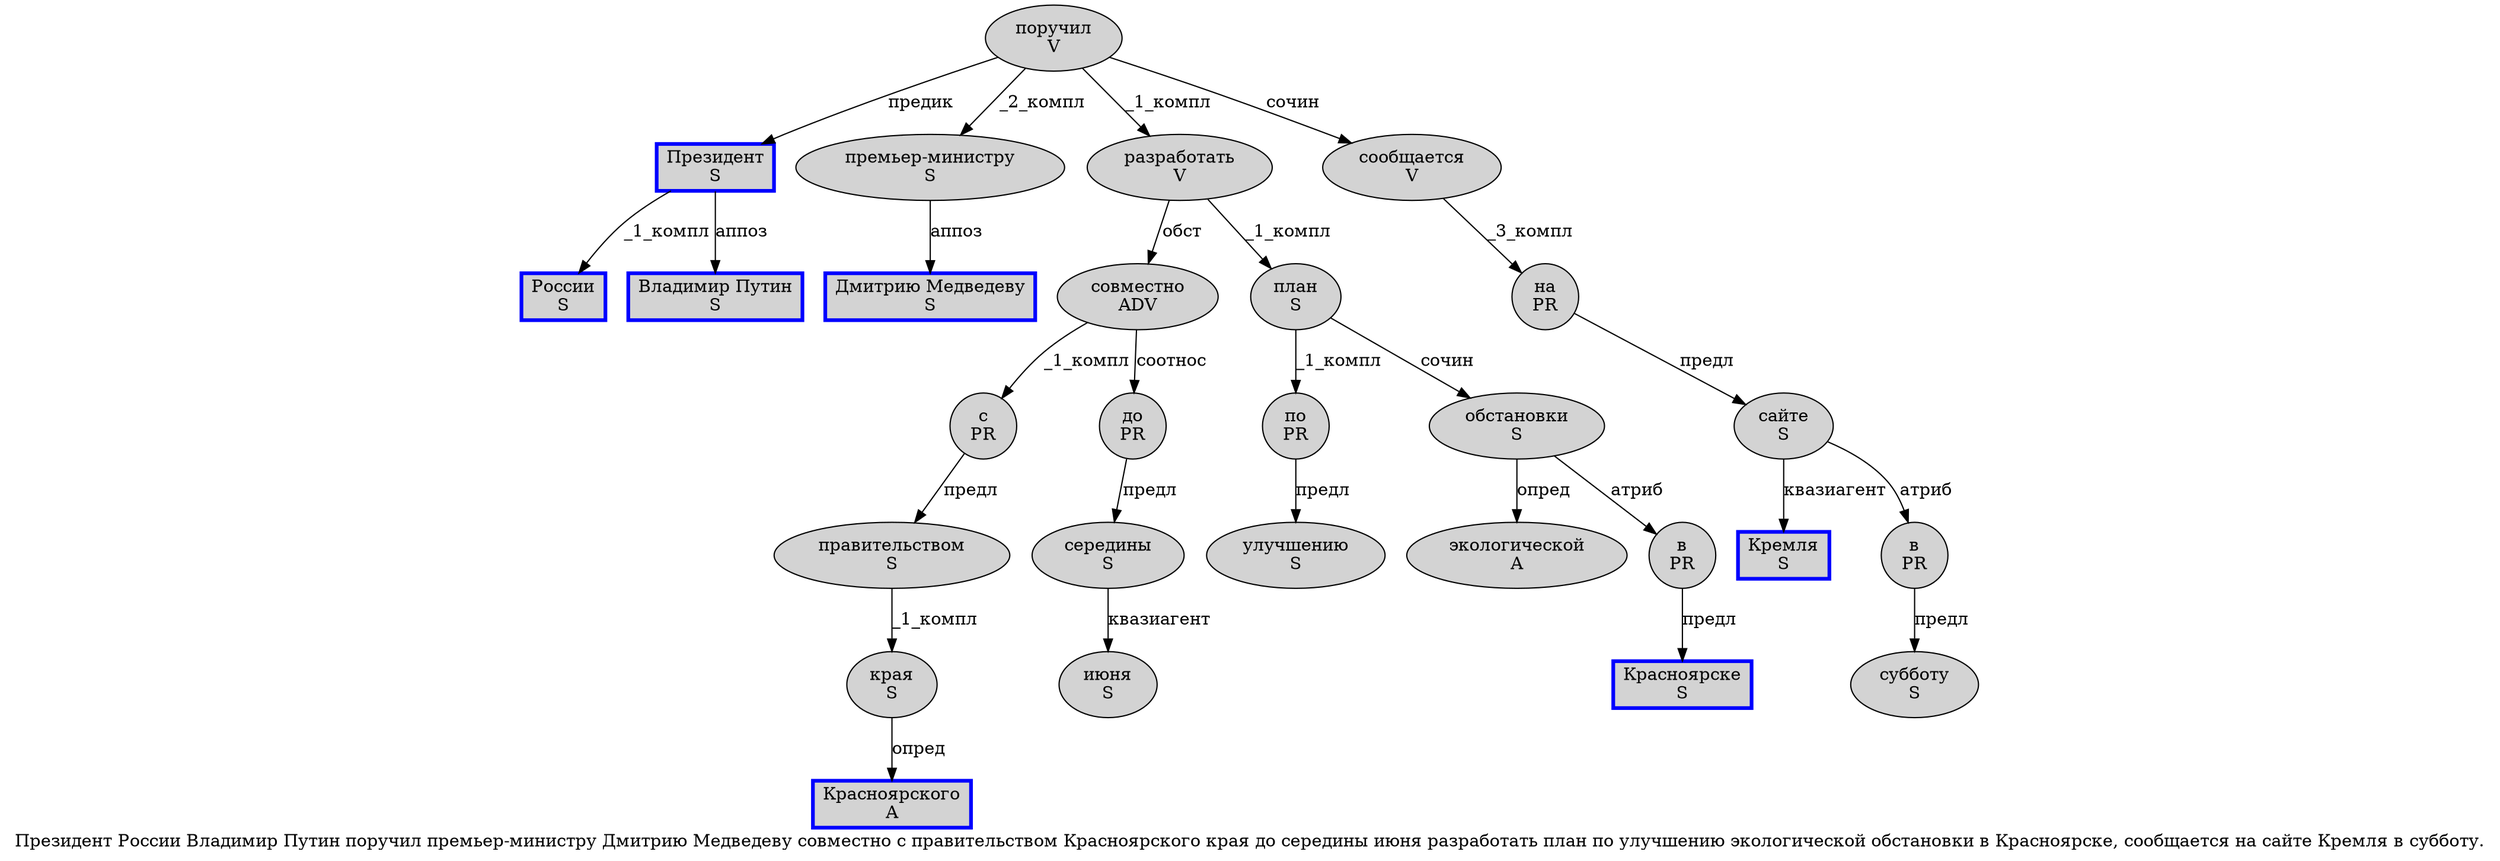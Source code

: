 digraph SENTENCE_653 {
	graph [label="Президент России Владимир Путин поручил премьер-министру Дмитрию Медведеву совместно с правительством Красноярского края до середины июня разработать план по улучшению экологической обстановки в Красноярске, сообщается на сайте Кремля в субботу."]
	node [style=filled]
		0 [label="Президент
S" color=blue fillcolor=lightgray penwidth=3 shape=box]
		1 [label="России
S" color=blue fillcolor=lightgray penwidth=3 shape=box]
		2 [label="Владимир Путин
S" color=blue fillcolor=lightgray penwidth=3 shape=box]
		3 [label="поручил
V" color="" fillcolor=lightgray penwidth=1 shape=ellipse]
		4 [label="премьер-министру
S" color="" fillcolor=lightgray penwidth=1 shape=ellipse]
		5 [label="Дмитрию Медведеву
S" color=blue fillcolor=lightgray penwidth=3 shape=box]
		6 [label="совместно
ADV" color="" fillcolor=lightgray penwidth=1 shape=ellipse]
		7 [label="с
PR" color="" fillcolor=lightgray penwidth=1 shape=ellipse]
		8 [label="правительством
S" color="" fillcolor=lightgray penwidth=1 shape=ellipse]
		9 [label="Красноярского
A" color=blue fillcolor=lightgray penwidth=3 shape=box]
		10 [label="края
S" color="" fillcolor=lightgray penwidth=1 shape=ellipse]
		11 [label="до
PR" color="" fillcolor=lightgray penwidth=1 shape=ellipse]
		12 [label="середины
S" color="" fillcolor=lightgray penwidth=1 shape=ellipse]
		13 [label="июня
S" color="" fillcolor=lightgray penwidth=1 shape=ellipse]
		14 [label="разработать
V" color="" fillcolor=lightgray penwidth=1 shape=ellipse]
		15 [label="план
S" color="" fillcolor=lightgray penwidth=1 shape=ellipse]
		16 [label="по
PR" color="" fillcolor=lightgray penwidth=1 shape=ellipse]
		17 [label="улучшению
S" color="" fillcolor=lightgray penwidth=1 shape=ellipse]
		18 [label="экологической
A" color="" fillcolor=lightgray penwidth=1 shape=ellipse]
		19 [label="обстановки
S" color="" fillcolor=lightgray penwidth=1 shape=ellipse]
		20 [label="в
PR" color="" fillcolor=lightgray penwidth=1 shape=ellipse]
		21 [label="Красноярске
S" color=blue fillcolor=lightgray penwidth=3 shape=box]
		23 [label="сообщается
V" color="" fillcolor=lightgray penwidth=1 shape=ellipse]
		24 [label="на
PR" color="" fillcolor=lightgray penwidth=1 shape=ellipse]
		25 [label="сайте
S" color="" fillcolor=lightgray penwidth=1 shape=ellipse]
		26 [label="Кремля
S" color=blue fillcolor=lightgray penwidth=3 shape=box]
		27 [label="в
PR" color="" fillcolor=lightgray penwidth=1 shape=ellipse]
		28 [label="субботу
S" color="" fillcolor=lightgray penwidth=1 shape=ellipse]
			25 -> 26 [label="квазиагент"]
			25 -> 27 [label="атриб"]
			20 -> 21 [label="предл"]
			15 -> 16 [label="_1_компл"]
			15 -> 19 [label="сочин"]
			4 -> 5 [label="аппоз"]
			16 -> 17 [label="предл"]
			23 -> 24 [label="_3_компл"]
			0 -> 1 [label="_1_компл"]
			0 -> 2 [label="аппоз"]
			14 -> 6 [label="обст"]
			14 -> 15 [label="_1_компл"]
			12 -> 13 [label="квазиагент"]
			19 -> 18 [label="опред"]
			19 -> 20 [label="атриб"]
			8 -> 10 [label="_1_компл"]
			27 -> 28 [label="предл"]
			24 -> 25 [label="предл"]
			7 -> 8 [label="предл"]
			10 -> 9 [label="опред"]
			6 -> 7 [label="_1_компл"]
			6 -> 11 [label="соотнос"]
			11 -> 12 [label="предл"]
			3 -> 0 [label="предик"]
			3 -> 4 [label="_2_компл"]
			3 -> 14 [label="_1_компл"]
			3 -> 23 [label="сочин"]
}